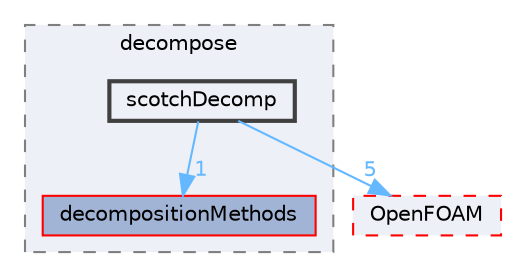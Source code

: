 digraph "src/parallel/decompose/scotchDecomp"
{
 // LATEX_PDF_SIZE
  bgcolor="transparent";
  edge [fontname=Helvetica,fontsize=10,labelfontname=Helvetica,labelfontsize=10];
  node [fontname=Helvetica,fontsize=10,shape=box,height=0.2,width=0.4];
  compound=true
  subgraph clusterdir_e048e8eb4dfe5719d368ebac837fe95a {
    graph [ bgcolor="#edf0f7", pencolor="grey50", label="decompose", fontname=Helvetica,fontsize=10 style="filled,dashed", URL="dir_e048e8eb4dfe5719d368ebac837fe95a.html",tooltip=""]
  dir_e3b70d1802e286fd48b60eaae8da0038 [label="decompositionMethods", fillcolor="#a2b4d6", color="red", style="filled", URL="dir_e3b70d1802e286fd48b60eaae8da0038.html",tooltip=""];
  dir_986d16b42168f7410a8c12f4ff0c189f [label="scotchDecomp", fillcolor="#edf0f7", color="grey25", style="filled,bold", URL="dir_986d16b42168f7410a8c12f4ff0c189f.html",tooltip=""];
  }
  dir_c5473ff19b20e6ec4dfe5c310b3778a8 [label="OpenFOAM", fillcolor="#edf0f7", color="red", style="filled,dashed", URL="dir_c5473ff19b20e6ec4dfe5c310b3778a8.html",tooltip=""];
  dir_986d16b42168f7410a8c12f4ff0c189f->dir_c5473ff19b20e6ec4dfe5c310b3778a8 [headlabel="5", labeldistance=1.5 headhref="dir_003445_002695.html" href="dir_003445_002695.html" color="steelblue1" fontcolor="steelblue1"];
  dir_986d16b42168f7410a8c12f4ff0c189f->dir_e3b70d1802e286fd48b60eaae8da0038 [headlabel="1", labeldistance=1.5 headhref="dir_003445_000834.html" href="dir_003445_000834.html" color="steelblue1" fontcolor="steelblue1"];
}
